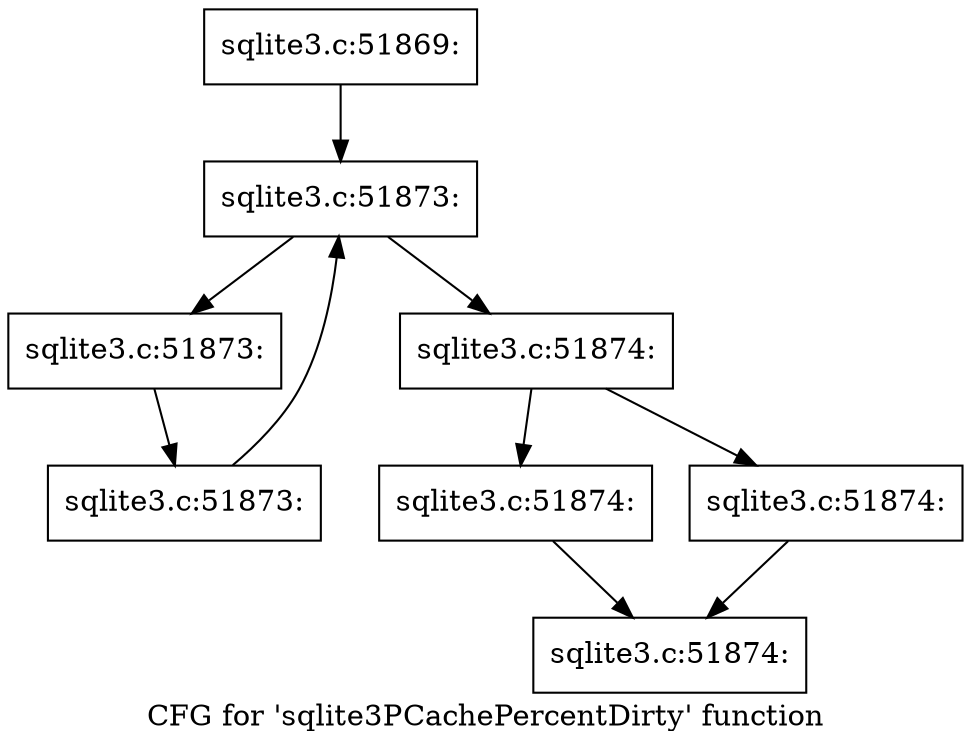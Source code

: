 digraph "CFG for 'sqlite3PCachePercentDirty' function" {
	label="CFG for 'sqlite3PCachePercentDirty' function";

	Node0x55c0f57eaae0 [shape=record,label="{sqlite3.c:51869:}"];
	Node0x55c0f57eaae0 -> Node0x55c0f75dc8e0;
	Node0x55c0f75dc8e0 [shape=record,label="{sqlite3.c:51873:}"];
	Node0x55c0f75dc8e0 -> Node0x55c0f75dcb00;
	Node0x55c0f75dc8e0 -> Node0x55c0f75dc560;
	Node0x55c0f75dcb00 [shape=record,label="{sqlite3.c:51873:}"];
	Node0x55c0f75dcb00 -> Node0x55c0f75dca70;
	Node0x55c0f75dca70 [shape=record,label="{sqlite3.c:51873:}"];
	Node0x55c0f75dca70 -> Node0x55c0f75dc8e0;
	Node0x55c0f75dc560 [shape=record,label="{sqlite3.c:51874:}"];
	Node0x55c0f75dc560 -> Node0x55c0f75dd4c0;
	Node0x55c0f75dc560 -> Node0x55c0f75dd510;
	Node0x55c0f75dd4c0 [shape=record,label="{sqlite3.c:51874:}"];
	Node0x55c0f75dd4c0 -> Node0x55c0f75dd560;
	Node0x55c0f75dd510 [shape=record,label="{sqlite3.c:51874:}"];
	Node0x55c0f75dd510 -> Node0x55c0f75dd560;
	Node0x55c0f75dd560 [shape=record,label="{sqlite3.c:51874:}"];
}
